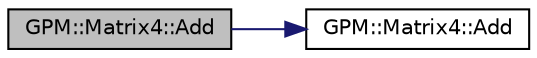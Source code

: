 digraph "GPM::Matrix4::Add"
{
 // INTERACTIVE_SVG=YES
 // LATEX_PDF_SIZE
  edge [fontname="Helvetica",fontsize="10",labelfontname="Helvetica",labelfontsize="10"];
  node [fontname="Helvetica",fontsize="10",shape=record];
  rankdir="LR";
  Node44 [label="GPM::Matrix4::Add",height=0.2,width=0.4,color="black", fillcolor="grey75", style="filled", fontcolor="black",tooltip=" "];
  Node44 -> Node45 [color="midnightblue",fontsize="10",style="solid",fontname="Helvetica"];
  Node45 [label="GPM::Matrix4::Add",height=0.2,width=0.4,color="black", fillcolor="white", style="filled",URL="$struct_g_p_m_1_1_matrix4.html#a66fda294e3a5fd5f4a9a2a13c3491ce8",tooltip="Add other matrix to the current matrix."];
}
